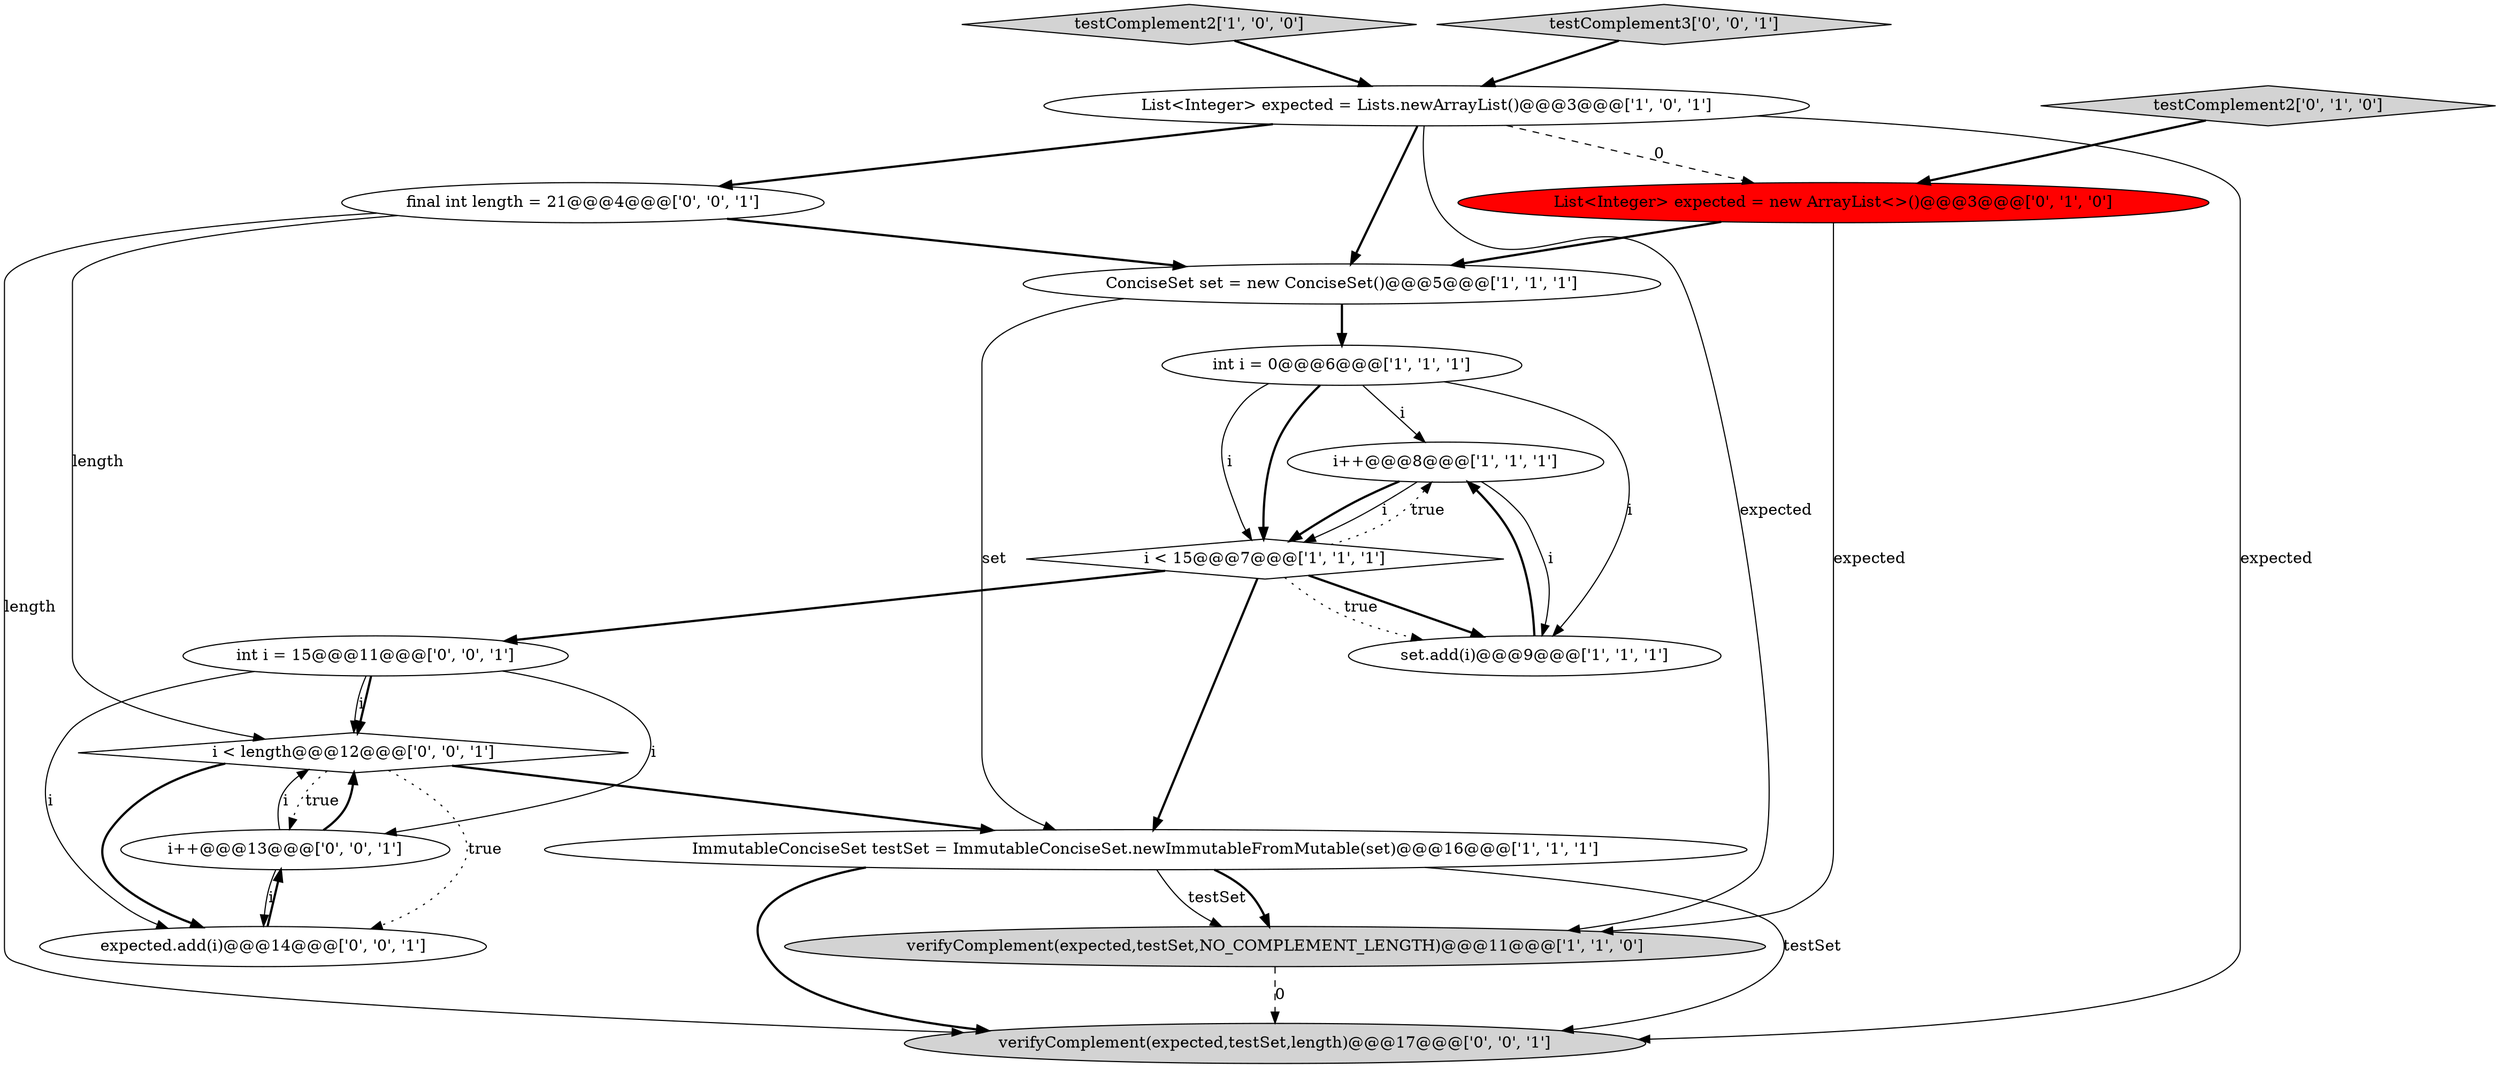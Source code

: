 digraph {
1 [style = filled, label = "i++@@@8@@@['1', '1', '1']", fillcolor = white, shape = ellipse image = "AAA0AAABBB1BBB"];
16 [style = filled, label = "i < length@@@12@@@['0', '0', '1']", fillcolor = white, shape = diamond image = "AAA0AAABBB3BBB"];
5 [style = filled, label = "ConciseSet set = new ConciseSet()@@@5@@@['1', '1', '1']", fillcolor = white, shape = ellipse image = "AAA0AAABBB1BBB"];
11 [style = filled, label = "verifyComplement(expected,testSet,length)@@@17@@@['0', '0', '1']", fillcolor = lightgray, shape = ellipse image = "AAA0AAABBB3BBB"];
3 [style = filled, label = "set.add(i)@@@9@@@['1', '1', '1']", fillcolor = white, shape = ellipse image = "AAA0AAABBB1BBB"];
6 [style = filled, label = "testComplement2['1', '0', '0']", fillcolor = lightgray, shape = diamond image = "AAA0AAABBB1BBB"];
14 [style = filled, label = "int i = 15@@@11@@@['0', '0', '1']", fillcolor = white, shape = ellipse image = "AAA0AAABBB3BBB"];
17 [style = filled, label = "testComplement3['0', '0', '1']", fillcolor = lightgray, shape = diamond image = "AAA0AAABBB3BBB"];
10 [style = filled, label = "testComplement2['0', '1', '0']", fillcolor = lightgray, shape = diamond image = "AAA0AAABBB2BBB"];
15 [style = filled, label = "i++@@@13@@@['0', '0', '1']", fillcolor = white, shape = ellipse image = "AAA0AAABBB3BBB"];
9 [style = filled, label = "List<Integer> expected = new ArrayList<>()@@@3@@@['0', '1', '0']", fillcolor = red, shape = ellipse image = "AAA1AAABBB2BBB"];
0 [style = filled, label = "i < 15@@@7@@@['1', '1', '1']", fillcolor = white, shape = diamond image = "AAA0AAABBB1BBB"];
2 [style = filled, label = "List<Integer> expected = Lists.newArrayList()@@@3@@@['1', '0', '1']", fillcolor = white, shape = ellipse image = "AAA0AAABBB1BBB"];
13 [style = filled, label = "expected.add(i)@@@14@@@['0', '0', '1']", fillcolor = white, shape = ellipse image = "AAA0AAABBB3BBB"];
7 [style = filled, label = "int i = 0@@@6@@@['1', '1', '1']", fillcolor = white, shape = ellipse image = "AAA0AAABBB1BBB"];
8 [style = filled, label = "ImmutableConciseSet testSet = ImmutableConciseSet.newImmutableFromMutable(set)@@@16@@@['1', '1', '1']", fillcolor = white, shape = ellipse image = "AAA0AAABBB1BBB"];
12 [style = filled, label = "final int length = 21@@@4@@@['0', '0', '1']", fillcolor = white, shape = ellipse image = "AAA0AAABBB3BBB"];
4 [style = filled, label = "verifyComplement(expected,testSet,NO_COMPLEMENT_LENGTH)@@@11@@@['1', '1', '0']", fillcolor = lightgray, shape = ellipse image = "AAA0AAABBB1BBB"];
0->3 [style = bold, label=""];
14->16 [style = bold, label=""];
14->13 [style = solid, label="i"];
16->13 [style = bold, label=""];
8->11 [style = solid, label="testSet"];
12->5 [style = bold, label=""];
3->1 [style = bold, label=""];
16->8 [style = bold, label=""];
7->3 [style = solid, label="i"];
16->13 [style = dotted, label="true"];
2->4 [style = solid, label="expected"];
7->1 [style = solid, label="i"];
2->11 [style = solid, label="expected"];
15->13 [style = solid, label="i"];
7->0 [style = solid, label="i"];
7->0 [style = bold, label=""];
1->0 [style = bold, label=""];
5->8 [style = solid, label="set"];
15->16 [style = bold, label=""];
2->12 [style = bold, label=""];
12->16 [style = solid, label="length"];
6->2 [style = bold, label=""];
14->16 [style = solid, label="i"];
1->0 [style = solid, label="i"];
0->14 [style = bold, label=""];
17->2 [style = bold, label=""];
8->4 [style = solid, label="testSet"];
2->9 [style = dashed, label="0"];
15->16 [style = solid, label="i"];
0->1 [style = dotted, label="true"];
0->8 [style = bold, label=""];
9->4 [style = solid, label="expected"];
9->5 [style = bold, label=""];
5->7 [style = bold, label=""];
10->9 [style = bold, label=""];
12->11 [style = solid, label="length"];
13->15 [style = bold, label=""];
14->15 [style = solid, label="i"];
8->4 [style = bold, label=""];
0->3 [style = dotted, label="true"];
1->3 [style = solid, label="i"];
4->11 [style = dashed, label="0"];
8->11 [style = bold, label=""];
2->5 [style = bold, label=""];
16->15 [style = dotted, label="true"];
}
